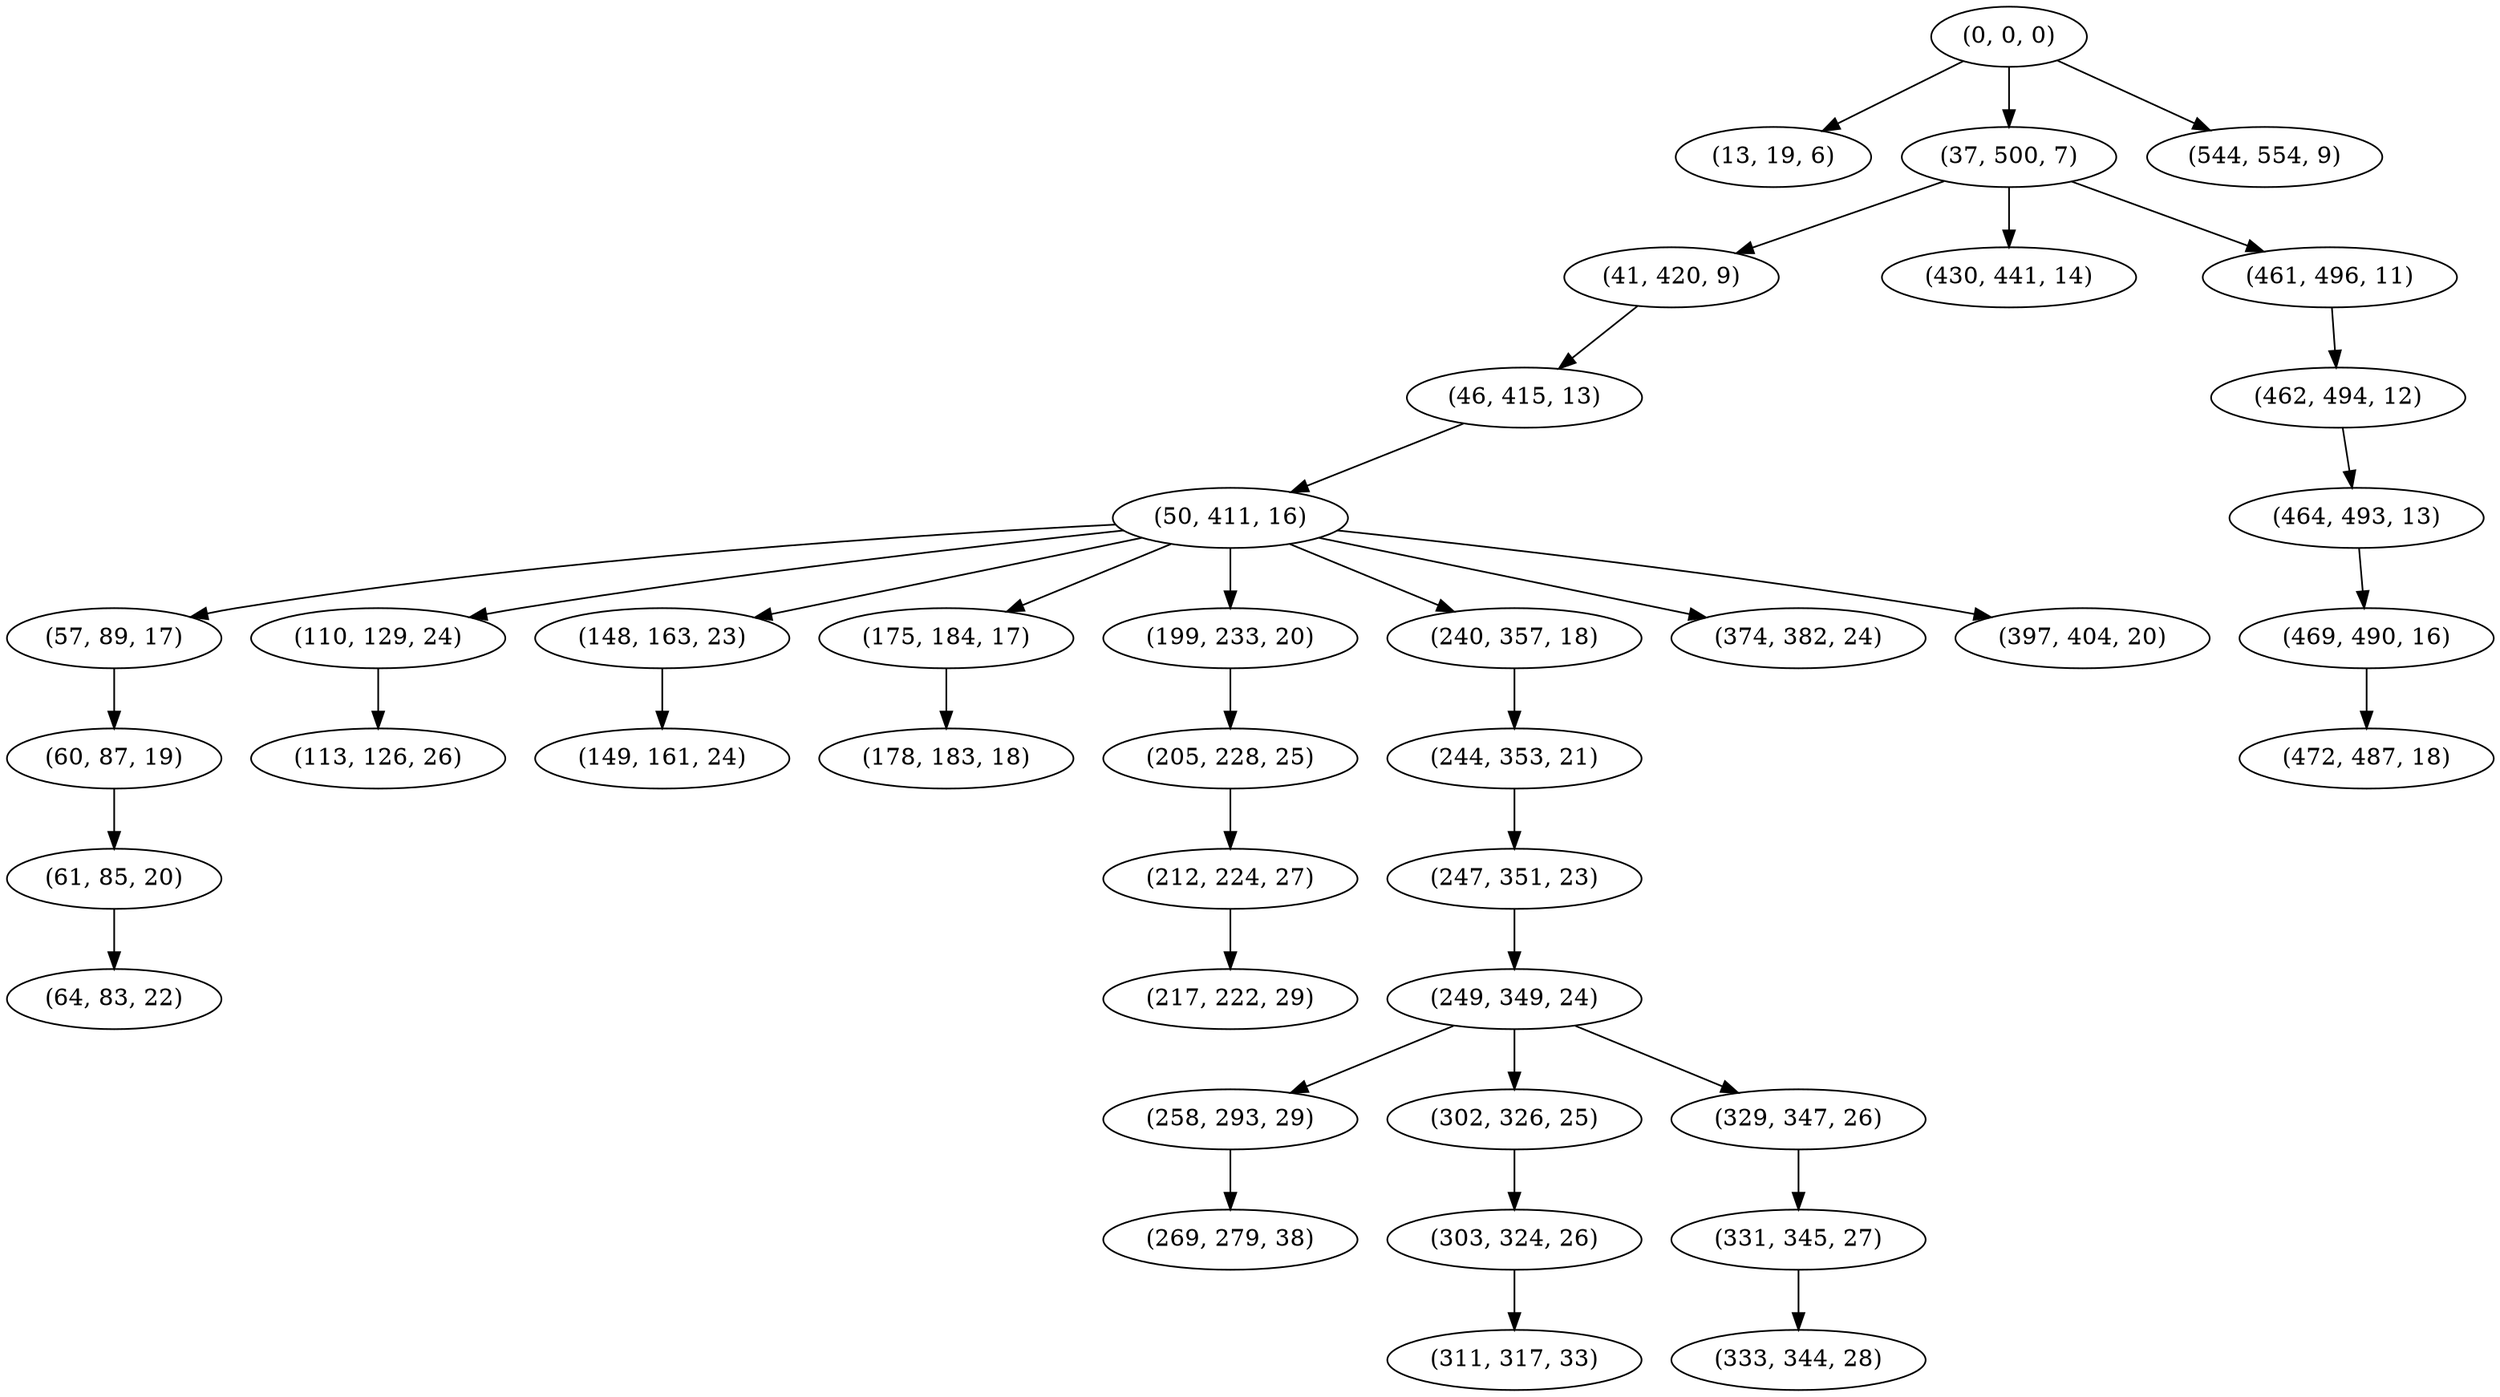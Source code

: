 digraph tree {
    "(0, 0, 0)";
    "(13, 19, 6)";
    "(37, 500, 7)";
    "(41, 420, 9)";
    "(46, 415, 13)";
    "(50, 411, 16)";
    "(57, 89, 17)";
    "(60, 87, 19)";
    "(61, 85, 20)";
    "(64, 83, 22)";
    "(110, 129, 24)";
    "(113, 126, 26)";
    "(148, 163, 23)";
    "(149, 161, 24)";
    "(175, 184, 17)";
    "(178, 183, 18)";
    "(199, 233, 20)";
    "(205, 228, 25)";
    "(212, 224, 27)";
    "(217, 222, 29)";
    "(240, 357, 18)";
    "(244, 353, 21)";
    "(247, 351, 23)";
    "(249, 349, 24)";
    "(258, 293, 29)";
    "(269, 279, 38)";
    "(302, 326, 25)";
    "(303, 324, 26)";
    "(311, 317, 33)";
    "(329, 347, 26)";
    "(331, 345, 27)";
    "(333, 344, 28)";
    "(374, 382, 24)";
    "(397, 404, 20)";
    "(430, 441, 14)";
    "(461, 496, 11)";
    "(462, 494, 12)";
    "(464, 493, 13)";
    "(469, 490, 16)";
    "(472, 487, 18)";
    "(544, 554, 9)";
    "(0, 0, 0)" -> "(13, 19, 6)";
    "(0, 0, 0)" -> "(37, 500, 7)";
    "(0, 0, 0)" -> "(544, 554, 9)";
    "(37, 500, 7)" -> "(41, 420, 9)";
    "(37, 500, 7)" -> "(430, 441, 14)";
    "(37, 500, 7)" -> "(461, 496, 11)";
    "(41, 420, 9)" -> "(46, 415, 13)";
    "(46, 415, 13)" -> "(50, 411, 16)";
    "(50, 411, 16)" -> "(57, 89, 17)";
    "(50, 411, 16)" -> "(110, 129, 24)";
    "(50, 411, 16)" -> "(148, 163, 23)";
    "(50, 411, 16)" -> "(175, 184, 17)";
    "(50, 411, 16)" -> "(199, 233, 20)";
    "(50, 411, 16)" -> "(240, 357, 18)";
    "(50, 411, 16)" -> "(374, 382, 24)";
    "(50, 411, 16)" -> "(397, 404, 20)";
    "(57, 89, 17)" -> "(60, 87, 19)";
    "(60, 87, 19)" -> "(61, 85, 20)";
    "(61, 85, 20)" -> "(64, 83, 22)";
    "(110, 129, 24)" -> "(113, 126, 26)";
    "(148, 163, 23)" -> "(149, 161, 24)";
    "(175, 184, 17)" -> "(178, 183, 18)";
    "(199, 233, 20)" -> "(205, 228, 25)";
    "(205, 228, 25)" -> "(212, 224, 27)";
    "(212, 224, 27)" -> "(217, 222, 29)";
    "(240, 357, 18)" -> "(244, 353, 21)";
    "(244, 353, 21)" -> "(247, 351, 23)";
    "(247, 351, 23)" -> "(249, 349, 24)";
    "(249, 349, 24)" -> "(258, 293, 29)";
    "(249, 349, 24)" -> "(302, 326, 25)";
    "(249, 349, 24)" -> "(329, 347, 26)";
    "(258, 293, 29)" -> "(269, 279, 38)";
    "(302, 326, 25)" -> "(303, 324, 26)";
    "(303, 324, 26)" -> "(311, 317, 33)";
    "(329, 347, 26)" -> "(331, 345, 27)";
    "(331, 345, 27)" -> "(333, 344, 28)";
    "(461, 496, 11)" -> "(462, 494, 12)";
    "(462, 494, 12)" -> "(464, 493, 13)";
    "(464, 493, 13)" -> "(469, 490, 16)";
    "(469, 490, 16)" -> "(472, 487, 18)";
}
